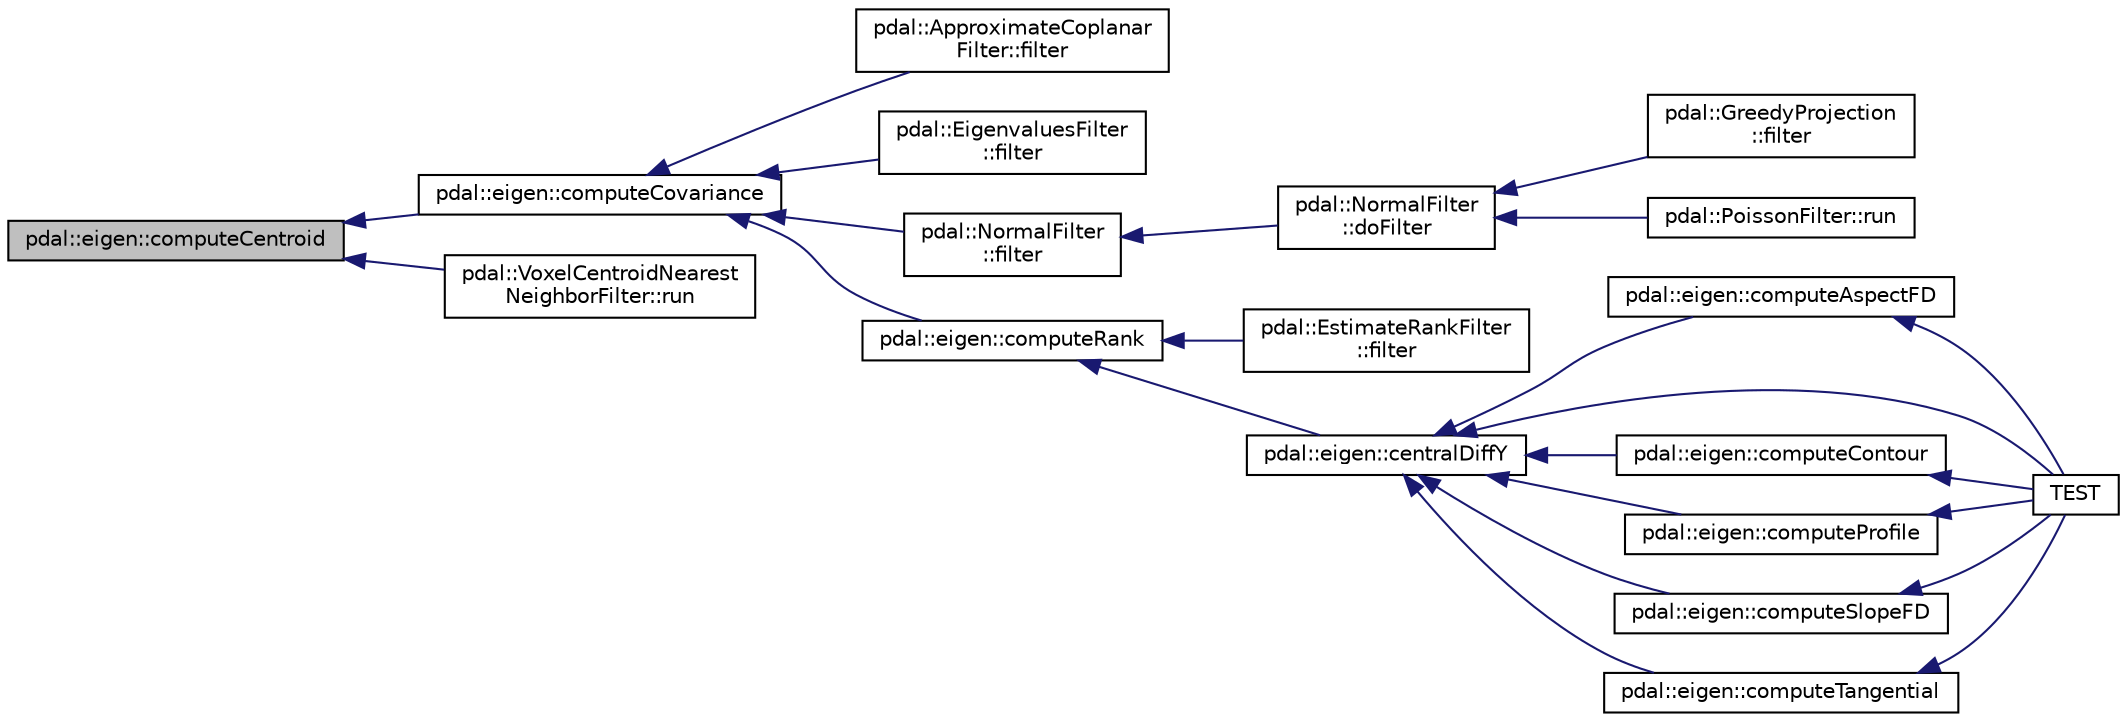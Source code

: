 digraph "pdal::eigen::computeCentroid"
{
  edge [fontname="Helvetica",fontsize="10",labelfontname="Helvetica",labelfontsize="10"];
  node [fontname="Helvetica",fontsize="10",shape=record];
  rankdir="LR";
  Node1 [label="pdal::eigen::computeCentroid",height=0.2,width=0.4,color="black", fillcolor="grey75", style="filled", fontcolor="black"];
  Node1 -> Node2 [dir="back",color="midnightblue",fontsize="10",style="solid",fontname="Helvetica"];
  Node2 [label="pdal::eigen::computeCovariance",height=0.2,width=0.4,color="black", fillcolor="white", style="filled",URL="$namespacepdal_1_1eigen.html#a90d92be03d31009bbd1a4575c766eff0"];
  Node2 -> Node3 [dir="back",color="midnightblue",fontsize="10",style="solid",fontname="Helvetica"];
  Node3 [label="pdal::ApproximateCoplanar\lFilter::filter",height=0.2,width=0.4,color="black", fillcolor="white", style="filled",URL="$classpdal_1_1ApproximateCoplanarFilter.html#ae6d624215959d717deb5fecc9fe13764"];
  Node2 -> Node4 [dir="back",color="midnightblue",fontsize="10",style="solid",fontname="Helvetica"];
  Node4 [label="pdal::EigenvaluesFilter\l::filter",height=0.2,width=0.4,color="black", fillcolor="white", style="filled",URL="$classpdal_1_1EigenvaluesFilter.html#ace1cf82ccbdbeb69c62e0be58464e2ef"];
  Node2 -> Node5 [dir="back",color="midnightblue",fontsize="10",style="solid",fontname="Helvetica"];
  Node5 [label="pdal::NormalFilter\l::filter",height=0.2,width=0.4,color="black", fillcolor="white", style="filled",URL="$classpdal_1_1NormalFilter.html#a8bf36602629c8ff4ba8d7563b444aa2d"];
  Node5 -> Node6 [dir="back",color="midnightblue",fontsize="10",style="solid",fontname="Helvetica"];
  Node6 [label="pdal::NormalFilter\l::doFilter",height=0.2,width=0.4,color="black", fillcolor="white", style="filled",URL="$classpdal_1_1NormalFilter.html#a185fb796093e0397afbd0b7c6a1813a8"];
  Node6 -> Node7 [dir="back",color="midnightblue",fontsize="10",style="solid",fontname="Helvetica"];
  Node7 [label="pdal::GreedyProjection\l::filter",height=0.2,width=0.4,color="black", fillcolor="white", style="filled",URL="$classpdal_1_1GreedyProjection.html#aa0de48c450a56b726634e29d28fd5427"];
  Node6 -> Node8 [dir="back",color="midnightblue",fontsize="10",style="solid",fontname="Helvetica"];
  Node8 [label="pdal::PoissonFilter::run",height=0.2,width=0.4,color="black", fillcolor="white", style="filled",URL="$classpdal_1_1PoissonFilter.html#a5b238b48de8b895610512e2683cb5fe7"];
  Node2 -> Node9 [dir="back",color="midnightblue",fontsize="10",style="solid",fontname="Helvetica"];
  Node9 [label="pdal::eigen::computeRank",height=0.2,width=0.4,color="black", fillcolor="white", style="filled",URL="$namespacepdal_1_1eigen.html#a19247293524a59ec2c829c20fca832f7"];
  Node9 -> Node10 [dir="back",color="midnightblue",fontsize="10",style="solid",fontname="Helvetica"];
  Node10 [label="pdal::EstimateRankFilter\l::filter",height=0.2,width=0.4,color="black", fillcolor="white", style="filled",URL="$classpdal_1_1EstimateRankFilter.html#a6d3b3cd97dc8c5b575a210b5d77df162"];
  Node9 -> Node11 [dir="back",color="midnightblue",fontsize="10",style="solid",fontname="Helvetica"];
  Node11 [label="pdal::eigen::centralDiffY",height=0.2,width=0.4,color="black", fillcolor="white", style="filled",URL="$namespacepdal_1_1eigen.html#ab66d3e2ad4a22c909e99668dd0ab6f5d"];
  Node11 -> Node12 [dir="back",color="midnightblue",fontsize="10",style="solid",fontname="Helvetica"];
  Node12 [label="pdal::eigen::computeAspectFD",height=0.2,width=0.4,color="black", fillcolor="white", style="filled",URL="$namespacepdal_1_1eigen.html#ab53aeec07299f46c551e1cc9e2ab2d8c"];
  Node12 -> Node13 [dir="back",color="midnightblue",fontsize="10",style="solid",fontname="Helvetica"];
  Node13 [label="TEST",height=0.2,width=0.4,color="black", fillcolor="white", style="filled",URL="$EigenTest_8cpp.html#a117227755b8d6760a72ff7d416bd094f"];
  Node11 -> Node14 [dir="back",color="midnightblue",fontsize="10",style="solid",fontname="Helvetica"];
  Node14 [label="pdal::eigen::computeContour",height=0.2,width=0.4,color="black", fillcolor="white", style="filled",URL="$namespacepdal_1_1eigen.html#a8a54867810b638e4b6b64fd1804f00c8"];
  Node14 -> Node13 [dir="back",color="midnightblue",fontsize="10",style="solid",fontname="Helvetica"];
  Node11 -> Node15 [dir="back",color="midnightblue",fontsize="10",style="solid",fontname="Helvetica"];
  Node15 [label="pdal::eigen::computeProfile",height=0.2,width=0.4,color="black", fillcolor="white", style="filled",URL="$namespacepdal_1_1eigen.html#ae3c73acb88d80a9f0428c980b05863d4"];
  Node15 -> Node13 [dir="back",color="midnightblue",fontsize="10",style="solid",fontname="Helvetica"];
  Node11 -> Node16 [dir="back",color="midnightblue",fontsize="10",style="solid",fontname="Helvetica"];
  Node16 [label="pdal::eigen::computeSlopeFD",height=0.2,width=0.4,color="black", fillcolor="white", style="filled",URL="$namespacepdal_1_1eigen.html#a3ae8ec6a3501c7f138dc35aea08da663"];
  Node16 -> Node13 [dir="back",color="midnightblue",fontsize="10",style="solid",fontname="Helvetica"];
  Node11 -> Node17 [dir="back",color="midnightblue",fontsize="10",style="solid",fontname="Helvetica"];
  Node17 [label="pdal::eigen::computeTangential",height=0.2,width=0.4,color="black", fillcolor="white", style="filled",URL="$namespacepdal_1_1eigen.html#a28f0bb391554d5ee42aa5b3f100e833d"];
  Node17 -> Node13 [dir="back",color="midnightblue",fontsize="10",style="solid",fontname="Helvetica"];
  Node11 -> Node13 [dir="back",color="midnightblue",fontsize="10",style="solid",fontname="Helvetica"];
  Node1 -> Node18 [dir="back",color="midnightblue",fontsize="10",style="solid",fontname="Helvetica"];
  Node18 [label="pdal::VoxelCentroidNearest\lNeighborFilter::run",height=0.2,width=0.4,color="black", fillcolor="white", style="filled",URL="$classpdal_1_1VoxelCentroidNearestNeighborFilter.html#a2ecd640ccb33081784cc859a76900b68"];
}
